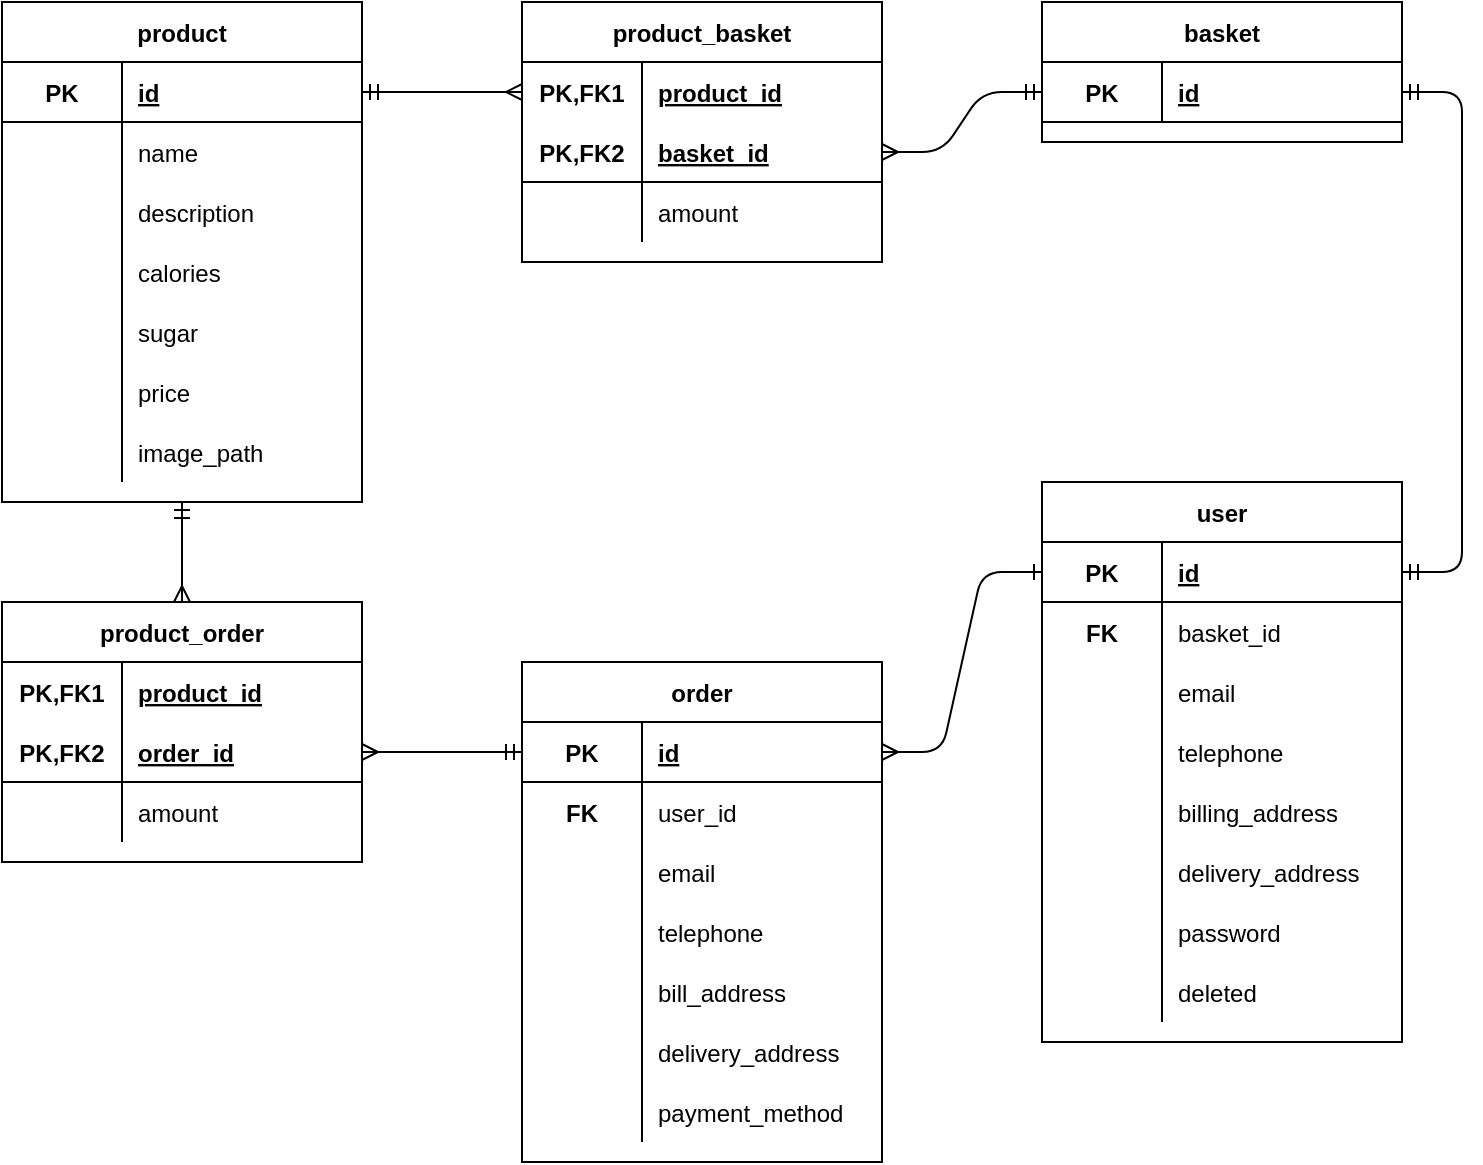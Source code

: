 <mxfile version="21.6.5" type="device">
  <diagram id="KLTjQ8ZFFzNkzIqbLKeg" name="Page-1">
    <mxGraphModel dx="1434" dy="1858" grid="1" gridSize="10" guides="1" tooltips="1" connect="1" arrows="1" fold="1" page="1" pageScale="1" pageWidth="850" pageHeight="1100" math="0" shadow="0">
      <root>
        <mxCell id="0" />
        <mxCell id="1" parent="0" />
        <mxCell id="xRTJv2-xKGoO_OCvu7FD-20" value="product" style="shape=table;startSize=30;container=1;collapsible=1;childLayout=tableLayout;fixedRows=1;rowLines=0;fontStyle=1;align=center;resizeLast=1;" parent="1" vertex="1">
          <mxGeometry x="50" y="-1080" width="180" height="250" as="geometry" />
        </mxCell>
        <mxCell id="xRTJv2-xKGoO_OCvu7FD-24" value="" style="shape=partialRectangle;collapsible=0;dropTarget=0;pointerEvents=0;fillColor=none;top=0;left=0;bottom=1;right=0;points=[[0,0.5],[1,0.5]];portConstraint=eastwest;" parent="xRTJv2-xKGoO_OCvu7FD-20" vertex="1">
          <mxGeometry y="30" width="180" height="30" as="geometry" />
        </mxCell>
        <mxCell id="xRTJv2-xKGoO_OCvu7FD-25" value="PK" style="shape=partialRectangle;connectable=0;fillColor=none;top=0;left=0;bottom=0;right=0;fontStyle=1;overflow=hidden;" parent="xRTJv2-xKGoO_OCvu7FD-24" vertex="1">
          <mxGeometry width="60" height="30" as="geometry">
            <mxRectangle width="60" height="30" as="alternateBounds" />
          </mxGeometry>
        </mxCell>
        <mxCell id="xRTJv2-xKGoO_OCvu7FD-26" value="id" style="shape=partialRectangle;connectable=0;fillColor=none;top=0;left=0;bottom=0;right=0;align=left;spacingLeft=6;fontStyle=5;overflow=hidden;" parent="xRTJv2-xKGoO_OCvu7FD-24" vertex="1">
          <mxGeometry x="60" width="120" height="30" as="geometry">
            <mxRectangle width="120" height="30" as="alternateBounds" />
          </mxGeometry>
        </mxCell>
        <mxCell id="xRTJv2-xKGoO_OCvu7FD-27" value="" style="shape=partialRectangle;collapsible=0;dropTarget=0;pointerEvents=0;fillColor=none;top=0;left=0;bottom=0;right=0;points=[[0,0.5],[1,0.5]];portConstraint=eastwest;" parent="xRTJv2-xKGoO_OCvu7FD-20" vertex="1">
          <mxGeometry y="60" width="180" height="30" as="geometry" />
        </mxCell>
        <mxCell id="xRTJv2-xKGoO_OCvu7FD-28" value="" style="shape=partialRectangle;connectable=0;fillColor=none;top=0;left=0;bottom=0;right=0;editable=1;overflow=hidden;" parent="xRTJv2-xKGoO_OCvu7FD-27" vertex="1">
          <mxGeometry width="60" height="30" as="geometry">
            <mxRectangle width="60" height="30" as="alternateBounds" />
          </mxGeometry>
        </mxCell>
        <mxCell id="xRTJv2-xKGoO_OCvu7FD-29" value="name" style="shape=partialRectangle;connectable=0;fillColor=none;top=0;left=0;bottom=0;right=0;align=left;spacingLeft=6;overflow=hidden;" parent="xRTJv2-xKGoO_OCvu7FD-27" vertex="1">
          <mxGeometry x="60" width="120" height="30" as="geometry">
            <mxRectangle width="120" height="30" as="alternateBounds" />
          </mxGeometry>
        </mxCell>
        <mxCell id="xRTJv2-xKGoO_OCvu7FD-30" value="" style="shape=partialRectangle;collapsible=0;dropTarget=0;pointerEvents=0;fillColor=none;top=0;left=0;bottom=0;right=0;points=[[0,0.5],[1,0.5]];portConstraint=eastwest;" parent="xRTJv2-xKGoO_OCvu7FD-20" vertex="1">
          <mxGeometry y="90" width="180" height="30" as="geometry" />
        </mxCell>
        <mxCell id="xRTJv2-xKGoO_OCvu7FD-31" value="" style="shape=partialRectangle;connectable=0;fillColor=none;top=0;left=0;bottom=0;right=0;editable=1;overflow=hidden;" parent="xRTJv2-xKGoO_OCvu7FD-30" vertex="1">
          <mxGeometry width="60" height="30" as="geometry">
            <mxRectangle width="60" height="30" as="alternateBounds" />
          </mxGeometry>
        </mxCell>
        <mxCell id="xRTJv2-xKGoO_OCvu7FD-32" value="description" style="shape=partialRectangle;connectable=0;fillColor=none;top=0;left=0;bottom=0;right=0;align=left;spacingLeft=6;overflow=hidden;" parent="xRTJv2-xKGoO_OCvu7FD-30" vertex="1">
          <mxGeometry x="60" width="120" height="30" as="geometry">
            <mxRectangle width="120" height="30" as="alternateBounds" />
          </mxGeometry>
        </mxCell>
        <mxCell id="w-mLUENnTEngtA9VcVoO-2" value="" style="shape=tableRow;horizontal=0;startSize=0;swimlaneHead=0;swimlaneBody=0;fillColor=none;collapsible=0;dropTarget=0;points=[[0,0.5],[1,0.5]];portConstraint=eastwest;top=0;left=0;right=0;bottom=0;" parent="xRTJv2-xKGoO_OCvu7FD-20" vertex="1">
          <mxGeometry y="120" width="180" height="30" as="geometry" />
        </mxCell>
        <mxCell id="w-mLUENnTEngtA9VcVoO-3" value="" style="shape=partialRectangle;connectable=0;fillColor=none;top=0;left=0;bottom=0;right=0;editable=1;overflow=hidden;" parent="w-mLUENnTEngtA9VcVoO-2" vertex="1">
          <mxGeometry width="60" height="30" as="geometry">
            <mxRectangle width="60" height="30" as="alternateBounds" />
          </mxGeometry>
        </mxCell>
        <mxCell id="w-mLUENnTEngtA9VcVoO-4" value="calories" style="shape=partialRectangle;connectable=0;fillColor=none;top=0;left=0;bottom=0;right=0;align=left;spacingLeft=6;overflow=hidden;" parent="w-mLUENnTEngtA9VcVoO-2" vertex="1">
          <mxGeometry x="60" width="120" height="30" as="geometry">
            <mxRectangle width="120" height="30" as="alternateBounds" />
          </mxGeometry>
        </mxCell>
        <mxCell id="w-mLUENnTEngtA9VcVoO-5" value="" style="shape=tableRow;horizontal=0;startSize=0;swimlaneHead=0;swimlaneBody=0;fillColor=none;collapsible=0;dropTarget=0;points=[[0,0.5],[1,0.5]];portConstraint=eastwest;top=0;left=0;right=0;bottom=0;" parent="xRTJv2-xKGoO_OCvu7FD-20" vertex="1">
          <mxGeometry y="150" width="180" height="30" as="geometry" />
        </mxCell>
        <mxCell id="w-mLUENnTEngtA9VcVoO-6" value="" style="shape=partialRectangle;connectable=0;fillColor=none;top=0;left=0;bottom=0;right=0;editable=1;overflow=hidden;" parent="w-mLUENnTEngtA9VcVoO-5" vertex="1">
          <mxGeometry width="60" height="30" as="geometry">
            <mxRectangle width="60" height="30" as="alternateBounds" />
          </mxGeometry>
        </mxCell>
        <mxCell id="w-mLUENnTEngtA9VcVoO-7" value="sugar" style="shape=partialRectangle;connectable=0;fillColor=none;top=0;left=0;bottom=0;right=0;align=left;spacingLeft=6;overflow=hidden;" parent="w-mLUENnTEngtA9VcVoO-5" vertex="1">
          <mxGeometry x="60" width="120" height="30" as="geometry">
            <mxRectangle width="120" height="30" as="alternateBounds" />
          </mxGeometry>
        </mxCell>
        <mxCell id="xRTJv2-xKGoO_OCvu7FD-33" value="" style="shape=partialRectangle;collapsible=0;dropTarget=0;pointerEvents=0;fillColor=none;top=0;left=0;bottom=0;right=0;points=[[0,0.5],[1,0.5]];portConstraint=eastwest;" parent="xRTJv2-xKGoO_OCvu7FD-20" vertex="1">
          <mxGeometry y="180" width="180" height="30" as="geometry" />
        </mxCell>
        <mxCell id="xRTJv2-xKGoO_OCvu7FD-34" value="" style="shape=partialRectangle;connectable=0;fillColor=none;top=0;left=0;bottom=0;right=0;editable=1;overflow=hidden;" parent="xRTJv2-xKGoO_OCvu7FD-33" vertex="1">
          <mxGeometry width="60" height="30" as="geometry">
            <mxRectangle width="60" height="30" as="alternateBounds" />
          </mxGeometry>
        </mxCell>
        <mxCell id="xRTJv2-xKGoO_OCvu7FD-35" value="price" style="shape=partialRectangle;connectable=0;fillColor=none;top=0;left=0;bottom=0;right=0;align=left;spacingLeft=6;overflow=hidden;" parent="xRTJv2-xKGoO_OCvu7FD-33" vertex="1">
          <mxGeometry x="60" width="120" height="30" as="geometry">
            <mxRectangle width="120" height="30" as="alternateBounds" />
          </mxGeometry>
        </mxCell>
        <mxCell id="xRTJv2-xKGoO_OCvu7FD-36" value="" style="shape=partialRectangle;collapsible=0;dropTarget=0;pointerEvents=0;fillColor=none;top=0;left=0;bottom=0;right=0;points=[[0,0.5],[1,0.5]];portConstraint=eastwest;" parent="xRTJv2-xKGoO_OCvu7FD-20" vertex="1">
          <mxGeometry y="210" width="180" height="30" as="geometry" />
        </mxCell>
        <mxCell id="xRTJv2-xKGoO_OCvu7FD-37" value="" style="shape=partialRectangle;connectable=0;fillColor=none;top=0;left=0;bottom=0;right=0;editable=1;overflow=hidden;" parent="xRTJv2-xKGoO_OCvu7FD-36" vertex="1">
          <mxGeometry width="60" height="30" as="geometry">
            <mxRectangle width="60" height="30" as="alternateBounds" />
          </mxGeometry>
        </mxCell>
        <mxCell id="xRTJv2-xKGoO_OCvu7FD-38" value="image_path" style="shape=partialRectangle;connectable=0;fillColor=none;top=0;left=0;bottom=0;right=0;align=left;spacingLeft=6;overflow=hidden;" parent="xRTJv2-xKGoO_OCvu7FD-36" vertex="1">
          <mxGeometry x="60" width="120" height="30" as="geometry">
            <mxRectangle width="120" height="30" as="alternateBounds" />
          </mxGeometry>
        </mxCell>
        <mxCell id="xRTJv2-xKGoO_OCvu7FD-39" value="product_basket" style="shape=table;startSize=30;container=1;collapsible=1;childLayout=tableLayout;fixedRows=1;rowLines=0;fontStyle=1;align=center;resizeLast=1;" parent="1" vertex="1">
          <mxGeometry x="310" y="-1080" width="180" height="130" as="geometry" />
        </mxCell>
        <mxCell id="xRTJv2-xKGoO_OCvu7FD-40" value="" style="shape=partialRectangle;collapsible=0;dropTarget=0;pointerEvents=0;fillColor=none;top=0;left=0;bottom=0;right=0;points=[[0,0.5],[1,0.5]];portConstraint=eastwest;" parent="xRTJv2-xKGoO_OCvu7FD-39" vertex="1">
          <mxGeometry y="30" width="180" height="30" as="geometry" />
        </mxCell>
        <mxCell id="xRTJv2-xKGoO_OCvu7FD-41" value="PK,FK1" style="shape=partialRectangle;connectable=0;fillColor=none;top=0;left=0;bottom=0;right=0;fontStyle=1;overflow=hidden;" parent="xRTJv2-xKGoO_OCvu7FD-40" vertex="1">
          <mxGeometry width="60" height="30" as="geometry">
            <mxRectangle width="60" height="30" as="alternateBounds" />
          </mxGeometry>
        </mxCell>
        <mxCell id="xRTJv2-xKGoO_OCvu7FD-42" value="product_id" style="shape=partialRectangle;connectable=0;fillColor=none;top=0;left=0;bottom=0;right=0;align=left;spacingLeft=6;fontStyle=5;overflow=hidden;" parent="xRTJv2-xKGoO_OCvu7FD-40" vertex="1">
          <mxGeometry x="60" width="120" height="30" as="geometry">
            <mxRectangle width="120" height="30" as="alternateBounds" />
          </mxGeometry>
        </mxCell>
        <mxCell id="xRTJv2-xKGoO_OCvu7FD-43" value="" style="shape=partialRectangle;collapsible=0;dropTarget=0;pointerEvents=0;fillColor=none;top=0;left=0;bottom=1;right=0;points=[[0,0.5],[1,0.5]];portConstraint=eastwest;" parent="xRTJv2-xKGoO_OCvu7FD-39" vertex="1">
          <mxGeometry y="60" width="180" height="30" as="geometry" />
        </mxCell>
        <mxCell id="xRTJv2-xKGoO_OCvu7FD-44" value="PK,FK2" style="shape=partialRectangle;connectable=0;fillColor=none;top=0;left=0;bottom=0;right=0;fontStyle=1;overflow=hidden;" parent="xRTJv2-xKGoO_OCvu7FD-43" vertex="1">
          <mxGeometry width="60" height="30" as="geometry">
            <mxRectangle width="60" height="30" as="alternateBounds" />
          </mxGeometry>
        </mxCell>
        <mxCell id="xRTJv2-xKGoO_OCvu7FD-45" value="basket_id" style="shape=partialRectangle;connectable=0;fillColor=none;top=0;left=0;bottom=0;right=0;align=left;spacingLeft=6;fontStyle=5;overflow=hidden;" parent="xRTJv2-xKGoO_OCvu7FD-43" vertex="1">
          <mxGeometry x="60" width="120" height="30" as="geometry">
            <mxRectangle width="120" height="30" as="alternateBounds" />
          </mxGeometry>
        </mxCell>
        <mxCell id="xRTJv2-xKGoO_OCvu7FD-49" value="" style="shape=partialRectangle;collapsible=0;dropTarget=0;pointerEvents=0;fillColor=none;top=0;left=0;bottom=0;right=0;points=[[0,0.5],[1,0.5]];portConstraint=eastwest;" parent="xRTJv2-xKGoO_OCvu7FD-39" vertex="1">
          <mxGeometry y="90" width="180" height="30" as="geometry" />
        </mxCell>
        <mxCell id="xRTJv2-xKGoO_OCvu7FD-50" value="" style="shape=partialRectangle;connectable=0;fillColor=none;top=0;left=0;bottom=0;right=0;editable=1;overflow=hidden;" parent="xRTJv2-xKGoO_OCvu7FD-49" vertex="1">
          <mxGeometry width="60" height="30" as="geometry">
            <mxRectangle width="60" height="30" as="alternateBounds" />
          </mxGeometry>
        </mxCell>
        <mxCell id="xRTJv2-xKGoO_OCvu7FD-51" value="amount" style="shape=partialRectangle;connectable=0;fillColor=none;top=0;left=0;bottom=0;right=0;align=left;spacingLeft=6;overflow=hidden;" parent="xRTJv2-xKGoO_OCvu7FD-49" vertex="1">
          <mxGeometry x="60" width="120" height="30" as="geometry">
            <mxRectangle width="120" height="30" as="alternateBounds" />
          </mxGeometry>
        </mxCell>
        <mxCell id="xRTJv2-xKGoO_OCvu7FD-52" value="basket" style="shape=table;startSize=30;container=1;collapsible=1;childLayout=tableLayout;fixedRows=1;rowLines=0;fontStyle=1;align=center;resizeLast=1;" parent="1" vertex="1">
          <mxGeometry x="570" y="-1080" width="180" height="70" as="geometry" />
        </mxCell>
        <mxCell id="xRTJv2-xKGoO_OCvu7FD-53" value="" style="shape=partialRectangle;collapsible=0;dropTarget=0;pointerEvents=0;fillColor=none;top=0;left=0;bottom=1;right=0;points=[[0,0.5],[1,0.5]];portConstraint=eastwest;" parent="xRTJv2-xKGoO_OCvu7FD-52" vertex="1">
          <mxGeometry y="30" width="180" height="30" as="geometry" />
        </mxCell>
        <mxCell id="xRTJv2-xKGoO_OCvu7FD-54" value="PK" style="shape=partialRectangle;connectable=0;fillColor=none;top=0;left=0;bottom=0;right=0;fontStyle=1;overflow=hidden;" parent="xRTJv2-xKGoO_OCvu7FD-53" vertex="1">
          <mxGeometry width="60" height="30" as="geometry">
            <mxRectangle width="60" height="30" as="alternateBounds" />
          </mxGeometry>
        </mxCell>
        <mxCell id="xRTJv2-xKGoO_OCvu7FD-55" value="id" style="shape=partialRectangle;connectable=0;fillColor=none;top=0;left=0;bottom=0;right=0;align=left;spacingLeft=6;fontStyle=5;overflow=hidden;" parent="xRTJv2-xKGoO_OCvu7FD-53" vertex="1">
          <mxGeometry x="60" width="120" height="30" as="geometry">
            <mxRectangle width="120" height="30" as="alternateBounds" />
          </mxGeometry>
        </mxCell>
        <mxCell id="xRTJv2-xKGoO_OCvu7FD-73" value="" style="edgeStyle=entityRelationEdgeStyle;fontSize=12;html=1;endArrow=ERmany;exitX=1;exitY=0.5;exitDx=0;exitDy=0;entryX=0;entryY=0.5;entryDx=0;entryDy=0;startArrow=ERmandOne;startFill=0;endFill=0;" parent="1" source="xRTJv2-xKGoO_OCvu7FD-24" target="xRTJv2-xKGoO_OCvu7FD-40" edge="1">
          <mxGeometry width="100" height="100" relative="1" as="geometry">
            <mxPoint x="380" y="-720" as="sourcePoint" />
            <mxPoint x="480" y="-820" as="targetPoint" />
          </mxGeometry>
        </mxCell>
        <mxCell id="xRTJv2-xKGoO_OCvu7FD-72" value="" style="edgeStyle=entityRelationEdgeStyle;fontSize=12;html=1;endArrow=ERmany;entryX=1;entryY=0.5;entryDx=0;entryDy=0;exitX=0;exitY=0.5;exitDx=0;exitDy=0;startArrow=ERmandOne;startFill=0;endFill=0;" parent="1" source="xRTJv2-xKGoO_OCvu7FD-53" target="xRTJv2-xKGoO_OCvu7FD-43" edge="1">
          <mxGeometry width="100" height="100" relative="1" as="geometry">
            <mxPoint x="320" y="-780" as="sourcePoint" />
            <mxPoint x="420" y="-880" as="targetPoint" />
          </mxGeometry>
        </mxCell>
        <mxCell id="xRTJv2-xKGoO_OCvu7FD-74" value="user" style="shape=table;startSize=30;container=1;collapsible=1;childLayout=tableLayout;fixedRows=1;rowLines=0;fontStyle=1;align=center;resizeLast=1;fillColor=none;" parent="1" vertex="1">
          <mxGeometry x="570" y="-840" width="180" height="280" as="geometry" />
        </mxCell>
        <mxCell id="xRTJv2-xKGoO_OCvu7FD-78" value="" style="shape=partialRectangle;collapsible=0;dropTarget=0;pointerEvents=0;fillColor=none;top=0;left=0;bottom=1;right=0;points=[[0,0.5],[1,0.5]];portConstraint=eastwest;" parent="xRTJv2-xKGoO_OCvu7FD-74" vertex="1">
          <mxGeometry y="30" width="180" height="30" as="geometry" />
        </mxCell>
        <mxCell id="xRTJv2-xKGoO_OCvu7FD-79" value="PK" style="shape=partialRectangle;connectable=0;fillColor=none;top=0;left=0;bottom=0;right=0;fontStyle=1;overflow=hidden;" parent="xRTJv2-xKGoO_OCvu7FD-78" vertex="1">
          <mxGeometry width="60" height="30" as="geometry">
            <mxRectangle width="60" height="30" as="alternateBounds" />
          </mxGeometry>
        </mxCell>
        <mxCell id="xRTJv2-xKGoO_OCvu7FD-80" value="id" style="shape=partialRectangle;connectable=0;fillColor=none;top=0;left=0;bottom=0;right=0;align=left;spacingLeft=6;fontStyle=5;overflow=hidden;" parent="xRTJv2-xKGoO_OCvu7FD-78" vertex="1">
          <mxGeometry x="60" width="120" height="30" as="geometry">
            <mxRectangle width="120" height="30" as="alternateBounds" />
          </mxGeometry>
        </mxCell>
        <mxCell id="eEPJWdljmmtZuF36e47G-13" value="" style="shape=tableRow;horizontal=0;startSize=0;swimlaneHead=0;swimlaneBody=0;fillColor=none;collapsible=0;dropTarget=0;points=[[0,0.5],[1,0.5]];portConstraint=eastwest;top=0;left=0;right=0;bottom=0;" parent="xRTJv2-xKGoO_OCvu7FD-74" vertex="1">
          <mxGeometry y="60" width="180" height="30" as="geometry" />
        </mxCell>
        <mxCell id="eEPJWdljmmtZuF36e47G-14" value="FK" style="shape=partialRectangle;connectable=0;fillColor=none;top=0;left=0;bottom=0;right=0;editable=1;overflow=hidden;fontStyle=1" parent="eEPJWdljmmtZuF36e47G-13" vertex="1">
          <mxGeometry width="60" height="30" as="geometry">
            <mxRectangle width="60" height="30" as="alternateBounds" />
          </mxGeometry>
        </mxCell>
        <mxCell id="eEPJWdljmmtZuF36e47G-15" value="basket_id" style="shape=partialRectangle;connectable=0;fillColor=none;top=0;left=0;bottom=0;right=0;align=left;spacingLeft=6;overflow=hidden;" parent="eEPJWdljmmtZuF36e47G-13" vertex="1">
          <mxGeometry x="60" width="120" height="30" as="geometry">
            <mxRectangle width="120" height="30" as="alternateBounds" />
          </mxGeometry>
        </mxCell>
        <mxCell id="xRTJv2-xKGoO_OCvu7FD-81" value="" style="shape=partialRectangle;collapsible=0;dropTarget=0;pointerEvents=0;fillColor=none;top=0;left=0;bottom=0;right=0;points=[[0,0.5],[1,0.5]];portConstraint=eastwest;" parent="xRTJv2-xKGoO_OCvu7FD-74" vertex="1">
          <mxGeometry y="90" width="180" height="30" as="geometry" />
        </mxCell>
        <mxCell id="xRTJv2-xKGoO_OCvu7FD-82" value="" style="shape=partialRectangle;connectable=0;fillColor=none;top=0;left=0;bottom=0;right=0;editable=1;overflow=hidden;" parent="xRTJv2-xKGoO_OCvu7FD-81" vertex="1">
          <mxGeometry width="60" height="30" as="geometry">
            <mxRectangle width="60" height="30" as="alternateBounds" />
          </mxGeometry>
        </mxCell>
        <mxCell id="xRTJv2-xKGoO_OCvu7FD-83" value="email" style="shape=partialRectangle;connectable=0;fillColor=none;top=0;left=0;bottom=0;right=0;align=left;spacingLeft=6;overflow=hidden;" parent="xRTJv2-xKGoO_OCvu7FD-81" vertex="1">
          <mxGeometry x="60" width="120" height="30" as="geometry">
            <mxRectangle width="120" height="30" as="alternateBounds" />
          </mxGeometry>
        </mxCell>
        <mxCell id="xRTJv2-xKGoO_OCvu7FD-84" value="" style="shape=partialRectangle;collapsible=0;dropTarget=0;pointerEvents=0;fillColor=none;top=0;left=0;bottom=0;right=0;points=[[0,0.5],[1,0.5]];portConstraint=eastwest;" parent="xRTJv2-xKGoO_OCvu7FD-74" vertex="1">
          <mxGeometry y="120" width="180" height="30" as="geometry" />
        </mxCell>
        <mxCell id="xRTJv2-xKGoO_OCvu7FD-85" value="" style="shape=partialRectangle;connectable=0;fillColor=none;top=0;left=0;bottom=0;right=0;editable=1;overflow=hidden;" parent="xRTJv2-xKGoO_OCvu7FD-84" vertex="1">
          <mxGeometry width="60" height="30" as="geometry">
            <mxRectangle width="60" height="30" as="alternateBounds" />
          </mxGeometry>
        </mxCell>
        <mxCell id="xRTJv2-xKGoO_OCvu7FD-86" value="telephone" style="shape=partialRectangle;connectable=0;fillColor=none;top=0;left=0;bottom=0;right=0;align=left;spacingLeft=6;overflow=hidden;" parent="xRTJv2-xKGoO_OCvu7FD-84" vertex="1">
          <mxGeometry x="60" width="120" height="30" as="geometry">
            <mxRectangle width="120" height="30" as="alternateBounds" />
          </mxGeometry>
        </mxCell>
        <mxCell id="xRTJv2-xKGoO_OCvu7FD-87" value="" style="shape=partialRectangle;collapsible=0;dropTarget=0;pointerEvents=0;fillColor=none;top=0;left=0;bottom=0;right=0;points=[[0,0.5],[1,0.5]];portConstraint=eastwest;" parent="xRTJv2-xKGoO_OCvu7FD-74" vertex="1">
          <mxGeometry y="150" width="180" height="30" as="geometry" />
        </mxCell>
        <mxCell id="xRTJv2-xKGoO_OCvu7FD-88" value="" style="shape=partialRectangle;connectable=0;fillColor=none;top=0;left=0;bottom=0;right=0;editable=1;overflow=hidden;" parent="xRTJv2-xKGoO_OCvu7FD-87" vertex="1">
          <mxGeometry width="60" height="30" as="geometry">
            <mxRectangle width="60" height="30" as="alternateBounds" />
          </mxGeometry>
        </mxCell>
        <mxCell id="xRTJv2-xKGoO_OCvu7FD-89" value="billing_address" style="shape=partialRectangle;connectable=0;fillColor=none;top=0;left=0;bottom=0;right=0;align=left;spacingLeft=6;overflow=hidden;" parent="xRTJv2-xKGoO_OCvu7FD-87" vertex="1">
          <mxGeometry x="60" width="120" height="30" as="geometry">
            <mxRectangle width="120" height="30" as="alternateBounds" />
          </mxGeometry>
        </mxCell>
        <mxCell id="xRTJv2-xKGoO_OCvu7FD-90" value="" style="shape=partialRectangle;collapsible=0;dropTarget=0;pointerEvents=0;fillColor=none;top=0;left=0;bottom=0;right=0;points=[[0,0.5],[1,0.5]];portConstraint=eastwest;" parent="xRTJv2-xKGoO_OCvu7FD-74" vertex="1">
          <mxGeometry y="180" width="180" height="30" as="geometry" />
        </mxCell>
        <mxCell id="xRTJv2-xKGoO_OCvu7FD-91" value="" style="shape=partialRectangle;connectable=0;fillColor=none;top=0;left=0;bottom=0;right=0;editable=1;overflow=hidden;" parent="xRTJv2-xKGoO_OCvu7FD-90" vertex="1">
          <mxGeometry width="60" height="30" as="geometry">
            <mxRectangle width="60" height="30" as="alternateBounds" />
          </mxGeometry>
        </mxCell>
        <mxCell id="xRTJv2-xKGoO_OCvu7FD-92" value="delivery_address" style="shape=partialRectangle;connectable=0;fillColor=none;top=0;left=0;bottom=0;right=0;align=left;spacingLeft=6;overflow=hidden;" parent="xRTJv2-xKGoO_OCvu7FD-90" vertex="1">
          <mxGeometry x="60" width="120" height="30" as="geometry">
            <mxRectangle width="120" height="30" as="alternateBounds" />
          </mxGeometry>
        </mxCell>
        <mxCell id="w-mLUENnTEngtA9VcVoO-8" value="" style="shape=tableRow;horizontal=0;startSize=0;swimlaneHead=0;swimlaneBody=0;fillColor=none;collapsible=0;dropTarget=0;points=[[0,0.5],[1,0.5]];portConstraint=eastwest;top=0;left=0;right=0;bottom=0;" parent="xRTJv2-xKGoO_OCvu7FD-74" vertex="1">
          <mxGeometry y="210" width="180" height="30" as="geometry" />
        </mxCell>
        <mxCell id="w-mLUENnTEngtA9VcVoO-9" value="" style="shape=partialRectangle;connectable=0;fillColor=none;top=0;left=0;bottom=0;right=0;editable=1;overflow=hidden;" parent="w-mLUENnTEngtA9VcVoO-8" vertex="1">
          <mxGeometry width="60" height="30" as="geometry">
            <mxRectangle width="60" height="30" as="alternateBounds" />
          </mxGeometry>
        </mxCell>
        <mxCell id="w-mLUENnTEngtA9VcVoO-10" value="password" style="shape=partialRectangle;connectable=0;fillColor=none;top=0;left=0;bottom=0;right=0;align=left;spacingLeft=6;overflow=hidden;" parent="w-mLUENnTEngtA9VcVoO-8" vertex="1">
          <mxGeometry x="60" width="120" height="30" as="geometry">
            <mxRectangle width="120" height="30" as="alternateBounds" />
          </mxGeometry>
        </mxCell>
        <mxCell id="g0lRk7gBHSI0dFiD9Q8H-1" value="" style="shape=tableRow;horizontal=0;startSize=0;swimlaneHead=0;swimlaneBody=0;fillColor=none;collapsible=0;dropTarget=0;points=[[0,0.5],[1,0.5]];portConstraint=eastwest;top=0;left=0;right=0;bottom=0;" vertex="1" parent="xRTJv2-xKGoO_OCvu7FD-74">
          <mxGeometry y="240" width="180" height="30" as="geometry" />
        </mxCell>
        <mxCell id="g0lRk7gBHSI0dFiD9Q8H-2" value="" style="shape=partialRectangle;connectable=0;fillColor=none;top=0;left=0;bottom=0;right=0;editable=1;overflow=hidden;" vertex="1" parent="g0lRk7gBHSI0dFiD9Q8H-1">
          <mxGeometry width="60" height="30" as="geometry">
            <mxRectangle width="60" height="30" as="alternateBounds" />
          </mxGeometry>
        </mxCell>
        <mxCell id="g0lRk7gBHSI0dFiD9Q8H-3" value="deleted" style="shape=partialRectangle;connectable=0;fillColor=none;top=0;left=0;bottom=0;right=0;align=left;spacingLeft=6;overflow=hidden;" vertex="1" parent="g0lRk7gBHSI0dFiD9Q8H-1">
          <mxGeometry x="60" width="120" height="30" as="geometry">
            <mxRectangle width="120" height="30" as="alternateBounds" />
          </mxGeometry>
        </mxCell>
        <mxCell id="xRTJv2-xKGoO_OCvu7FD-93" value="" style="edgeStyle=entityRelationEdgeStyle;fontSize=12;html=1;endArrow=ERmandOne;startArrow=ERmandOne;entryX=1;entryY=0.5;entryDx=0;entryDy=0;exitX=1;exitY=0.5;exitDx=0;exitDy=0;" parent="1" source="xRTJv2-xKGoO_OCvu7FD-53" target="xRTJv2-xKGoO_OCvu7FD-78" edge="1">
          <mxGeometry width="100" height="100" relative="1" as="geometry">
            <mxPoint x="750" y="-1005" as="sourcePoint" />
            <mxPoint x="480" y="-820" as="targetPoint" />
          </mxGeometry>
        </mxCell>
        <mxCell id="w-mLUENnTEngtA9VcVoO-11" value="product_order" style="shape=table;startSize=30;container=1;collapsible=1;childLayout=tableLayout;fixedRows=1;rowLines=0;fontStyle=1;align=center;resizeLast=1;" parent="1" vertex="1">
          <mxGeometry x="50" y="-780" width="180" height="130" as="geometry" />
        </mxCell>
        <mxCell id="w-mLUENnTEngtA9VcVoO-12" value="" style="shape=partialRectangle;collapsible=0;dropTarget=0;pointerEvents=0;fillColor=none;top=0;left=0;bottom=0;right=0;points=[[0,0.5],[1,0.5]];portConstraint=eastwest;" parent="w-mLUENnTEngtA9VcVoO-11" vertex="1">
          <mxGeometry y="30" width="180" height="30" as="geometry" />
        </mxCell>
        <mxCell id="w-mLUENnTEngtA9VcVoO-13" value="PK,FK1" style="shape=partialRectangle;connectable=0;fillColor=none;top=0;left=0;bottom=0;right=0;fontStyle=1;overflow=hidden;" parent="w-mLUENnTEngtA9VcVoO-12" vertex="1">
          <mxGeometry width="60" height="30" as="geometry">
            <mxRectangle width="60" height="30" as="alternateBounds" />
          </mxGeometry>
        </mxCell>
        <mxCell id="w-mLUENnTEngtA9VcVoO-14" value="product_id" style="shape=partialRectangle;connectable=0;fillColor=none;top=0;left=0;bottom=0;right=0;align=left;spacingLeft=6;fontStyle=5;overflow=hidden;" parent="w-mLUENnTEngtA9VcVoO-12" vertex="1">
          <mxGeometry x="60" width="120" height="30" as="geometry">
            <mxRectangle width="120" height="30" as="alternateBounds" />
          </mxGeometry>
        </mxCell>
        <mxCell id="w-mLUENnTEngtA9VcVoO-15" value="" style="shape=partialRectangle;collapsible=0;dropTarget=0;pointerEvents=0;fillColor=none;top=0;left=0;bottom=1;right=0;points=[[0,0.5],[1,0.5]];portConstraint=eastwest;" parent="w-mLUENnTEngtA9VcVoO-11" vertex="1">
          <mxGeometry y="60" width="180" height="30" as="geometry" />
        </mxCell>
        <mxCell id="w-mLUENnTEngtA9VcVoO-16" value="PK,FK2" style="shape=partialRectangle;connectable=0;fillColor=none;top=0;left=0;bottom=0;right=0;fontStyle=1;overflow=hidden;" parent="w-mLUENnTEngtA9VcVoO-15" vertex="1">
          <mxGeometry width="60" height="30" as="geometry">
            <mxRectangle width="60" height="30" as="alternateBounds" />
          </mxGeometry>
        </mxCell>
        <mxCell id="w-mLUENnTEngtA9VcVoO-17" value="order_id" style="shape=partialRectangle;connectable=0;fillColor=none;top=0;left=0;bottom=0;right=0;align=left;spacingLeft=6;fontStyle=5;overflow=hidden;" parent="w-mLUENnTEngtA9VcVoO-15" vertex="1">
          <mxGeometry x="60" width="120" height="30" as="geometry">
            <mxRectangle width="120" height="30" as="alternateBounds" />
          </mxGeometry>
        </mxCell>
        <mxCell id="w-mLUENnTEngtA9VcVoO-18" value="" style="shape=partialRectangle;collapsible=0;dropTarget=0;pointerEvents=0;fillColor=none;top=0;left=0;bottom=0;right=0;points=[[0,0.5],[1,0.5]];portConstraint=eastwest;" parent="w-mLUENnTEngtA9VcVoO-11" vertex="1">
          <mxGeometry y="90" width="180" height="30" as="geometry" />
        </mxCell>
        <mxCell id="w-mLUENnTEngtA9VcVoO-19" value="" style="shape=partialRectangle;connectable=0;fillColor=none;top=0;left=0;bottom=0;right=0;editable=1;overflow=hidden;" parent="w-mLUENnTEngtA9VcVoO-18" vertex="1">
          <mxGeometry width="60" height="30" as="geometry">
            <mxRectangle width="60" height="30" as="alternateBounds" />
          </mxGeometry>
        </mxCell>
        <mxCell id="w-mLUENnTEngtA9VcVoO-20" value="amount" style="shape=partialRectangle;connectable=0;fillColor=none;top=0;left=0;bottom=0;right=0;align=left;spacingLeft=6;overflow=hidden;" parent="w-mLUENnTEngtA9VcVoO-18" vertex="1">
          <mxGeometry x="60" width="120" height="30" as="geometry">
            <mxRectangle width="120" height="30" as="alternateBounds" />
          </mxGeometry>
        </mxCell>
        <mxCell id="w-mLUENnTEngtA9VcVoO-21" value="order" style="shape=table;startSize=30;container=1;collapsible=1;childLayout=tableLayout;fixedRows=1;rowLines=0;fontStyle=1;align=center;resizeLast=1;" parent="1" vertex="1">
          <mxGeometry x="310" y="-750" width="180" height="250" as="geometry" />
        </mxCell>
        <mxCell id="w-mLUENnTEngtA9VcVoO-22" value="" style="shape=partialRectangle;collapsible=0;dropTarget=0;pointerEvents=0;fillColor=none;top=0;left=0;bottom=1;right=0;points=[[0,0.5],[1,0.5]];portConstraint=eastwest;" parent="w-mLUENnTEngtA9VcVoO-21" vertex="1">
          <mxGeometry y="30" width="180" height="30" as="geometry" />
        </mxCell>
        <mxCell id="w-mLUENnTEngtA9VcVoO-23" value="PK" style="shape=partialRectangle;connectable=0;fillColor=none;top=0;left=0;bottom=0;right=0;fontStyle=1;overflow=hidden;" parent="w-mLUENnTEngtA9VcVoO-22" vertex="1">
          <mxGeometry width="60" height="30" as="geometry">
            <mxRectangle width="60" height="30" as="alternateBounds" />
          </mxGeometry>
        </mxCell>
        <mxCell id="w-mLUENnTEngtA9VcVoO-24" value="id" style="shape=partialRectangle;connectable=0;fillColor=none;top=0;left=0;bottom=0;right=0;align=left;spacingLeft=6;fontStyle=5;overflow=hidden;" parent="w-mLUENnTEngtA9VcVoO-22" vertex="1">
          <mxGeometry x="60" width="120" height="30" as="geometry">
            <mxRectangle width="120" height="30" as="alternateBounds" />
          </mxGeometry>
        </mxCell>
        <mxCell id="w-mLUENnTEngtA9VcVoO-25" value="" style="shape=partialRectangle;collapsible=0;dropTarget=0;pointerEvents=0;fillColor=none;top=0;left=0;bottom=0;right=0;points=[[0,0.5],[1,0.5]];portConstraint=eastwest;labelBorderColor=none;" parent="w-mLUENnTEngtA9VcVoO-21" vertex="1">
          <mxGeometry y="60" width="180" height="30" as="geometry" />
        </mxCell>
        <mxCell id="w-mLUENnTEngtA9VcVoO-26" value="FK" style="shape=partialRectangle;connectable=0;fillColor=none;top=0;left=0;bottom=0;right=0;editable=1;overflow=hidden;fontStyle=1" parent="w-mLUENnTEngtA9VcVoO-25" vertex="1">
          <mxGeometry width="60" height="30" as="geometry">
            <mxRectangle width="60" height="30" as="alternateBounds" />
          </mxGeometry>
        </mxCell>
        <mxCell id="w-mLUENnTEngtA9VcVoO-27" value="user_id" style="shape=partialRectangle;connectable=0;fillColor=none;top=0;left=0;bottom=0;right=0;align=left;spacingLeft=6;overflow=hidden;" parent="w-mLUENnTEngtA9VcVoO-25" vertex="1">
          <mxGeometry x="60" width="120" height="30" as="geometry">
            <mxRectangle width="120" height="30" as="alternateBounds" />
          </mxGeometry>
        </mxCell>
        <mxCell id="w-mLUENnTEngtA9VcVoO-55" value="" style="shape=tableRow;horizontal=0;startSize=0;swimlaneHead=0;swimlaneBody=0;fillColor=none;collapsible=0;dropTarget=0;points=[[0,0.5],[1,0.5]];portConstraint=eastwest;top=0;left=0;right=0;bottom=0;" parent="w-mLUENnTEngtA9VcVoO-21" vertex="1">
          <mxGeometry y="90" width="180" height="30" as="geometry" />
        </mxCell>
        <mxCell id="w-mLUENnTEngtA9VcVoO-56" value="" style="shape=partialRectangle;connectable=0;fillColor=none;top=0;left=0;bottom=0;right=0;editable=1;overflow=hidden;" parent="w-mLUENnTEngtA9VcVoO-55" vertex="1">
          <mxGeometry width="60" height="30" as="geometry">
            <mxRectangle width="60" height="30" as="alternateBounds" />
          </mxGeometry>
        </mxCell>
        <mxCell id="w-mLUENnTEngtA9VcVoO-57" value="email" style="shape=partialRectangle;connectable=0;fillColor=none;top=0;left=0;bottom=0;right=0;align=left;spacingLeft=6;overflow=hidden;" parent="w-mLUENnTEngtA9VcVoO-55" vertex="1">
          <mxGeometry x="60" width="120" height="30" as="geometry">
            <mxRectangle width="120" height="30" as="alternateBounds" />
          </mxGeometry>
        </mxCell>
        <mxCell id="w-mLUENnTEngtA9VcVoO-51" value="" style="shape=tableRow;horizontal=0;startSize=0;swimlaneHead=0;swimlaneBody=0;fillColor=none;collapsible=0;dropTarget=0;points=[[0,0.5],[1,0.5]];portConstraint=eastwest;top=0;left=0;right=0;bottom=0;" parent="w-mLUENnTEngtA9VcVoO-21" vertex="1">
          <mxGeometry y="120" width="180" height="30" as="geometry" />
        </mxCell>
        <mxCell id="w-mLUENnTEngtA9VcVoO-52" value="" style="shape=partialRectangle;connectable=0;fillColor=none;top=0;left=0;bottom=0;right=0;editable=1;overflow=hidden;" parent="w-mLUENnTEngtA9VcVoO-51" vertex="1">
          <mxGeometry width="60" height="30" as="geometry">
            <mxRectangle width="60" height="30" as="alternateBounds" />
          </mxGeometry>
        </mxCell>
        <mxCell id="w-mLUENnTEngtA9VcVoO-53" value="telephone" style="shape=partialRectangle;connectable=0;fillColor=none;top=0;left=0;bottom=0;right=0;align=left;spacingLeft=6;overflow=hidden;" parent="w-mLUENnTEngtA9VcVoO-51" vertex="1">
          <mxGeometry x="60" width="120" height="30" as="geometry">
            <mxRectangle width="120" height="30" as="alternateBounds" />
          </mxGeometry>
        </mxCell>
        <mxCell id="w-mLUENnTEngtA9VcVoO-67" value="" style="shape=tableRow;horizontal=0;startSize=0;swimlaneHead=0;swimlaneBody=0;fillColor=none;collapsible=0;dropTarget=0;points=[[0,0.5],[1,0.5]];portConstraint=eastwest;top=0;left=0;right=0;bottom=0;" parent="w-mLUENnTEngtA9VcVoO-21" vertex="1">
          <mxGeometry y="150" width="180" height="30" as="geometry" />
        </mxCell>
        <mxCell id="w-mLUENnTEngtA9VcVoO-68" value="" style="shape=partialRectangle;connectable=0;fillColor=none;top=0;left=0;bottom=0;right=0;editable=1;overflow=hidden;" parent="w-mLUENnTEngtA9VcVoO-67" vertex="1">
          <mxGeometry width="60" height="30" as="geometry">
            <mxRectangle width="60" height="30" as="alternateBounds" />
          </mxGeometry>
        </mxCell>
        <mxCell id="w-mLUENnTEngtA9VcVoO-69" value="bill_address" style="shape=partialRectangle;connectable=0;fillColor=none;top=0;left=0;bottom=0;right=0;align=left;spacingLeft=6;overflow=hidden;" parent="w-mLUENnTEngtA9VcVoO-67" vertex="1">
          <mxGeometry x="60" width="120" height="30" as="geometry">
            <mxRectangle width="120" height="30" as="alternateBounds" />
          </mxGeometry>
        </mxCell>
        <mxCell id="w-mLUENnTEngtA9VcVoO-72" value="" style="shape=tableRow;horizontal=0;startSize=0;swimlaneHead=0;swimlaneBody=0;fillColor=none;collapsible=0;dropTarget=0;points=[[0,0.5],[1,0.5]];portConstraint=eastwest;top=0;left=0;right=0;bottom=0;" parent="w-mLUENnTEngtA9VcVoO-21" vertex="1">
          <mxGeometry y="180" width="180" height="30" as="geometry" />
        </mxCell>
        <mxCell id="w-mLUENnTEngtA9VcVoO-73" value="" style="shape=partialRectangle;connectable=0;fillColor=none;top=0;left=0;bottom=0;right=0;editable=1;overflow=hidden;" parent="w-mLUENnTEngtA9VcVoO-72" vertex="1">
          <mxGeometry width="60" height="30" as="geometry">
            <mxRectangle width="60" height="30" as="alternateBounds" />
          </mxGeometry>
        </mxCell>
        <mxCell id="w-mLUENnTEngtA9VcVoO-74" value="delivery_address" style="shape=partialRectangle;connectable=0;fillColor=none;top=0;left=0;bottom=0;right=0;align=left;spacingLeft=6;overflow=hidden;" parent="w-mLUENnTEngtA9VcVoO-72" vertex="1">
          <mxGeometry x="60" width="120" height="30" as="geometry">
            <mxRectangle width="120" height="30" as="alternateBounds" />
          </mxGeometry>
        </mxCell>
        <mxCell id="-J5EoYwH0etdn0CrPsR8-1" value="" style="shape=tableRow;horizontal=0;startSize=0;swimlaneHead=0;swimlaneBody=0;fillColor=none;collapsible=0;dropTarget=0;points=[[0,0.5],[1,0.5]];portConstraint=eastwest;top=0;left=0;right=0;bottom=0;" parent="w-mLUENnTEngtA9VcVoO-21" vertex="1">
          <mxGeometry y="210" width="180" height="30" as="geometry" />
        </mxCell>
        <mxCell id="-J5EoYwH0etdn0CrPsR8-2" value="" style="shape=partialRectangle;connectable=0;fillColor=none;top=0;left=0;bottom=0;right=0;editable=1;overflow=hidden;" parent="-J5EoYwH0etdn0CrPsR8-1" vertex="1">
          <mxGeometry width="60" height="30" as="geometry">
            <mxRectangle width="60" height="30" as="alternateBounds" />
          </mxGeometry>
        </mxCell>
        <mxCell id="-J5EoYwH0etdn0CrPsR8-3" value="payment_method" style="shape=partialRectangle;connectable=0;fillColor=none;top=0;left=0;bottom=0;right=0;align=left;spacingLeft=6;overflow=hidden;" parent="-J5EoYwH0etdn0CrPsR8-1" vertex="1">
          <mxGeometry x="60" width="120" height="30" as="geometry">
            <mxRectangle width="120" height="30" as="alternateBounds" />
          </mxGeometry>
        </mxCell>
        <mxCell id="w-mLUENnTEngtA9VcVoO-28" value="" style="edgeStyle=entityRelationEdgeStyle;fontSize=12;html=1;endArrow=ERmany;entryX=1;entryY=0.5;entryDx=0;entryDy=0;exitX=0;exitY=0.5;exitDx=0;exitDy=0;startArrow=ERmandOne;startFill=0;endFill=0;" parent="1" source="w-mLUENnTEngtA9VcVoO-22" target="w-mLUENnTEngtA9VcVoO-15" edge="1">
          <mxGeometry width="100" height="100" relative="1" as="geometry">
            <mxPoint x="70" y="-480" as="sourcePoint" />
            <mxPoint x="170" y="-580" as="targetPoint" />
          </mxGeometry>
        </mxCell>
        <mxCell id="w-mLUENnTEngtA9VcVoO-29" value="" style="fontSize=12;html=1;endArrow=ERmany;exitX=0.5;exitY=1;exitDx=0;exitDy=0;entryX=0.5;entryY=0;entryDx=0;entryDy=0;startArrow=ERmandOne;startFill=0;endFill=0;" parent="1" source="xRTJv2-xKGoO_OCvu7FD-20" target="w-mLUENnTEngtA9VcVoO-11" edge="1">
          <mxGeometry width="100" height="100" relative="1" as="geometry">
            <mxPoint x="250" y="-810" as="sourcePoint" />
            <mxPoint x="330" y="-810" as="targetPoint" />
          </mxGeometry>
        </mxCell>
        <mxCell id="w-mLUENnTEngtA9VcVoO-45" value="" style="edgeStyle=entityRelationEdgeStyle;fontSize=12;html=1;endArrow=ERmany;startArrow=ERone;startFill=0;endFill=0;entryX=1;entryY=0.5;entryDx=0;entryDy=0;exitX=0;exitY=0.5;exitDx=0;exitDy=0;" parent="1" source="xRTJv2-xKGoO_OCvu7FD-78" target="w-mLUENnTEngtA9VcVoO-22" edge="1">
          <mxGeometry width="100" height="100" relative="1" as="geometry">
            <mxPoint x="520" y="-840" as="sourcePoint" />
            <mxPoint x="520" y="-921.379" as="targetPoint" />
          </mxGeometry>
        </mxCell>
      </root>
    </mxGraphModel>
  </diagram>
</mxfile>
